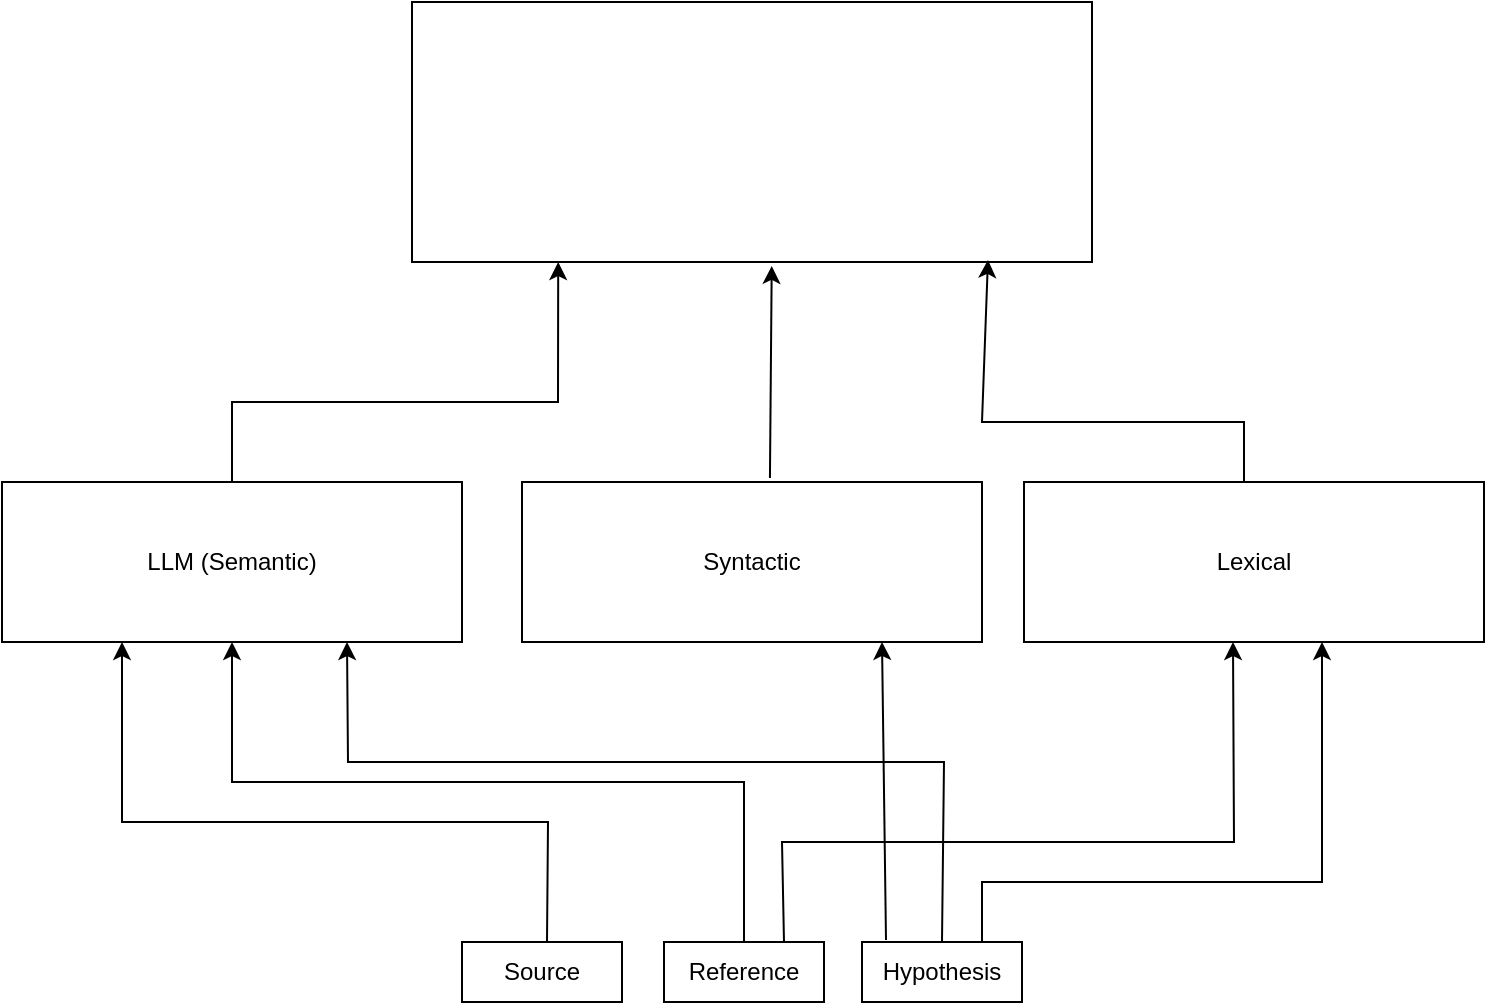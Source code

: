 <mxfile version="24.6.2" type="github">
  <diagram name="Page-1" id="j7pLxt_aFuo62LmIML0I">
    <mxGraphModel dx="1242" dy="711" grid="1" gridSize="10" guides="1" tooltips="1" connect="1" arrows="1" fold="1" page="1" pageScale="1" pageWidth="850" pageHeight="1100" math="0" shadow="0">
      <root>
        <mxCell id="0" />
        <mxCell id="1" parent="0" />
        <mxCell id="3CplHwLoWwES2rncd2Qt-1" value="LLM (Semantic)" style="rounded=0;whiteSpace=wrap;html=1;" vertex="1" parent="1">
          <mxGeometry x="55" y="310" width="230" height="80" as="geometry" />
        </mxCell>
        <mxCell id="3CplHwLoWwES2rncd2Qt-2" value="Source" style="rounded=0;whiteSpace=wrap;html=1;" vertex="1" parent="1">
          <mxGeometry x="285" y="540" width="80" height="30" as="geometry" />
        </mxCell>
        <mxCell id="3CplHwLoWwES2rncd2Qt-3" value="Reference" style="rounded=0;whiteSpace=wrap;html=1;" vertex="1" parent="1">
          <mxGeometry x="386" y="540" width="80" height="30" as="geometry" />
        </mxCell>
        <mxCell id="3CplHwLoWwES2rncd2Qt-4" value="Hypothesis" style="rounded=0;whiteSpace=wrap;html=1;" vertex="1" parent="1">
          <mxGeometry x="485" y="540" width="80" height="30" as="geometry" />
        </mxCell>
        <mxCell id="3CplHwLoWwES2rncd2Qt-5" value="Syntactic" style="rounded=0;whiteSpace=wrap;html=1;" vertex="1" parent="1">
          <mxGeometry x="315" y="310" width="230" height="80" as="geometry" />
        </mxCell>
        <mxCell id="3CplHwLoWwES2rncd2Qt-6" value="Lexical" style="rounded=0;whiteSpace=wrap;html=1;" vertex="1" parent="1">
          <mxGeometry x="566" y="310" width="230" height="80" as="geometry" />
        </mxCell>
        <mxCell id="3CplHwLoWwES2rncd2Qt-7" value="" style="endArrow=classic;html=1;rounded=0;exitX=0.5;exitY=0;exitDx=0;exitDy=0;entryX=0.25;entryY=1;entryDx=0;entryDy=0;" edge="1" parent="1">
          <mxGeometry width="50" height="50" relative="1" as="geometry">
            <mxPoint x="327.5" y="540" as="sourcePoint" />
            <mxPoint x="115" y="390" as="targetPoint" />
            <Array as="points">
              <mxPoint x="328" y="480" />
              <mxPoint x="115" y="480" />
            </Array>
          </mxGeometry>
        </mxCell>
        <mxCell id="3CplHwLoWwES2rncd2Qt-8" value="" style="endArrow=classic;html=1;rounded=0;exitX=0.5;exitY=0;exitDx=0;exitDy=0;entryX=0.5;entryY=1;entryDx=0;entryDy=0;" edge="1" parent="1" source="3CplHwLoWwES2rncd2Qt-3" target="3CplHwLoWwES2rncd2Qt-1">
          <mxGeometry width="50" height="50" relative="1" as="geometry">
            <mxPoint x="375" y="420" as="sourcePoint" />
            <mxPoint x="425" y="370" as="targetPoint" />
            <Array as="points">
              <mxPoint x="426" y="460" />
              <mxPoint x="170" y="460" />
            </Array>
          </mxGeometry>
        </mxCell>
        <mxCell id="3CplHwLoWwES2rncd2Qt-9" value="" style="endArrow=classic;html=1;rounded=0;exitX=0.5;exitY=0;exitDx=0;exitDy=0;entryX=0.75;entryY=1;entryDx=0;entryDy=0;" edge="1" parent="1" source="3CplHwLoWwES2rncd2Qt-4" target="3CplHwLoWwES2rncd2Qt-1">
          <mxGeometry width="50" height="50" relative="1" as="geometry">
            <mxPoint x="375" y="420" as="sourcePoint" />
            <mxPoint x="425" y="370" as="targetPoint" />
            <Array as="points">
              <mxPoint x="526" y="450" />
              <mxPoint x="228" y="450" />
            </Array>
          </mxGeometry>
        </mxCell>
        <mxCell id="3CplHwLoWwES2rncd2Qt-12" value="" style="endArrow=classic;html=1;rounded=0;exitX=0.75;exitY=0;exitDx=0;exitDy=0;" edge="1" parent="1" source="3CplHwLoWwES2rncd2Qt-3">
          <mxGeometry width="50" height="50" relative="1" as="geometry">
            <mxPoint x="691.5" y="560" as="sourcePoint" />
            <mxPoint x="670.5" y="390" as="targetPoint" />
            <Array as="points">
              <mxPoint x="445" y="490" />
              <mxPoint x="671" y="490" />
            </Array>
          </mxGeometry>
        </mxCell>
        <mxCell id="3CplHwLoWwES2rncd2Qt-13" value="" style="endArrow=classic;html=1;rounded=0;exitX=0.75;exitY=0;exitDx=0;exitDy=0;" edge="1" parent="1" source="3CplHwLoWwES2rncd2Qt-4">
          <mxGeometry width="50" height="50" relative="1" as="geometry">
            <mxPoint x="836" y="560" as="sourcePoint" />
            <mxPoint x="715" y="390" as="targetPoint" />
            <Array as="points">
              <mxPoint x="545" y="510" />
              <mxPoint x="715" y="510" />
            </Array>
          </mxGeometry>
        </mxCell>
        <mxCell id="3CplHwLoWwES2rncd2Qt-14" value="" style="endArrow=classic;html=1;rounded=0;exitX=0.15;exitY=-0.033;exitDx=0;exitDy=0;exitPerimeter=0;" edge="1" parent="1" source="3CplHwLoWwES2rncd2Qt-4">
          <mxGeometry width="50" height="50" relative="1" as="geometry">
            <mxPoint x="576" y="560" as="sourcePoint" />
            <mxPoint x="495" y="390" as="targetPoint" />
          </mxGeometry>
        </mxCell>
        <mxCell id="3CplHwLoWwES2rncd2Qt-15" value="" style="whiteSpace=wrap;html=1;" vertex="1" parent="1">
          <mxGeometry x="260" y="70" width="340" height="130" as="geometry" />
        </mxCell>
        <mxCell id="3CplHwLoWwES2rncd2Qt-17" value="" style="endArrow=classic;html=1;rounded=0;entryX=0.215;entryY=1;entryDx=0;entryDy=0;entryPerimeter=0;exitX=0.5;exitY=0;exitDx=0;exitDy=0;" edge="1" parent="1" source="3CplHwLoWwES2rncd2Qt-1" target="3CplHwLoWwES2rncd2Qt-15">
          <mxGeometry width="50" height="50" relative="1" as="geometry">
            <mxPoint x="480" y="280" as="sourcePoint" />
            <mxPoint x="530" y="230" as="targetPoint" />
            <Array as="points">
              <mxPoint x="170" y="270" />
              <mxPoint x="333" y="270" />
            </Array>
          </mxGeometry>
        </mxCell>
        <mxCell id="3CplHwLoWwES2rncd2Qt-18" value="" style="endArrow=classic;html=1;rounded=0;exitX=0.539;exitY=-0.025;exitDx=0;exitDy=0;exitPerimeter=0;entryX=0.529;entryY=1.015;entryDx=0;entryDy=0;entryPerimeter=0;" edge="1" parent="1" source="3CplHwLoWwES2rncd2Qt-5" target="3CplHwLoWwES2rncd2Qt-15">
          <mxGeometry width="50" height="50" relative="1" as="geometry">
            <mxPoint x="480" y="280" as="sourcePoint" />
            <mxPoint x="530" y="230" as="targetPoint" />
          </mxGeometry>
        </mxCell>
        <mxCell id="3CplHwLoWwES2rncd2Qt-19" value="" style="endArrow=classic;html=1;rounded=0;exitX=0.5;exitY=0;exitDx=0;exitDy=0;entryX=0.847;entryY=0.992;entryDx=0;entryDy=0;entryPerimeter=0;" edge="1" parent="1" target="3CplHwLoWwES2rncd2Qt-15">
          <mxGeometry width="50" height="50" relative="1" as="geometry">
            <mxPoint x="676" y="310" as="sourcePoint" />
            <mxPoint x="539.92" y="201.95" as="targetPoint" />
            <Array as="points">
              <mxPoint x="676" y="280" />
              <mxPoint x="545" y="280" />
            </Array>
          </mxGeometry>
        </mxCell>
      </root>
    </mxGraphModel>
  </diagram>
</mxfile>
